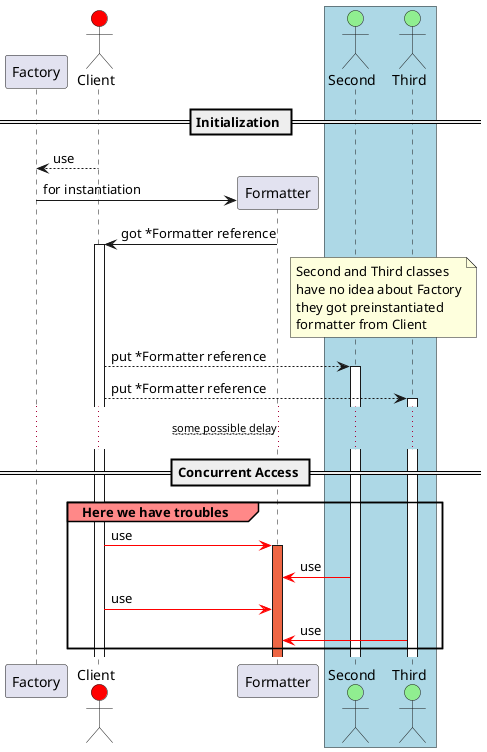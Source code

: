 @startuml
skinparam sequence {
	GroupBackgroundColor #ff8888
}
== Initialization ==
participant Factory
actor Client #red
Client-->Factory:use
create Formatter
Factory->Formatter:for instantiation
Formatter->Client:got *Formatter reference
activate Client
box #lightblue
actor Second #lightgreen
actor Third #lightgreen
end box
note over Second, Third
 Second and Third classes
 have no idea about Factory
 they got preinstantiated 
 formatter from Client
endnote
Second<--Client:put *Formatter reference
activate Second
Third<--Client:put *Formatter reference
activate Third
... ~~some possible delay~~ ...
== Concurrent Access ==
group Here we have troubles
Client -[#red]> Formatter:use
activate Formatter #ee6644
Second -[#red]> Formatter:use
Client -[#red]> Formatter:use
Third -[#red]> Formatter:use
end
@enduml